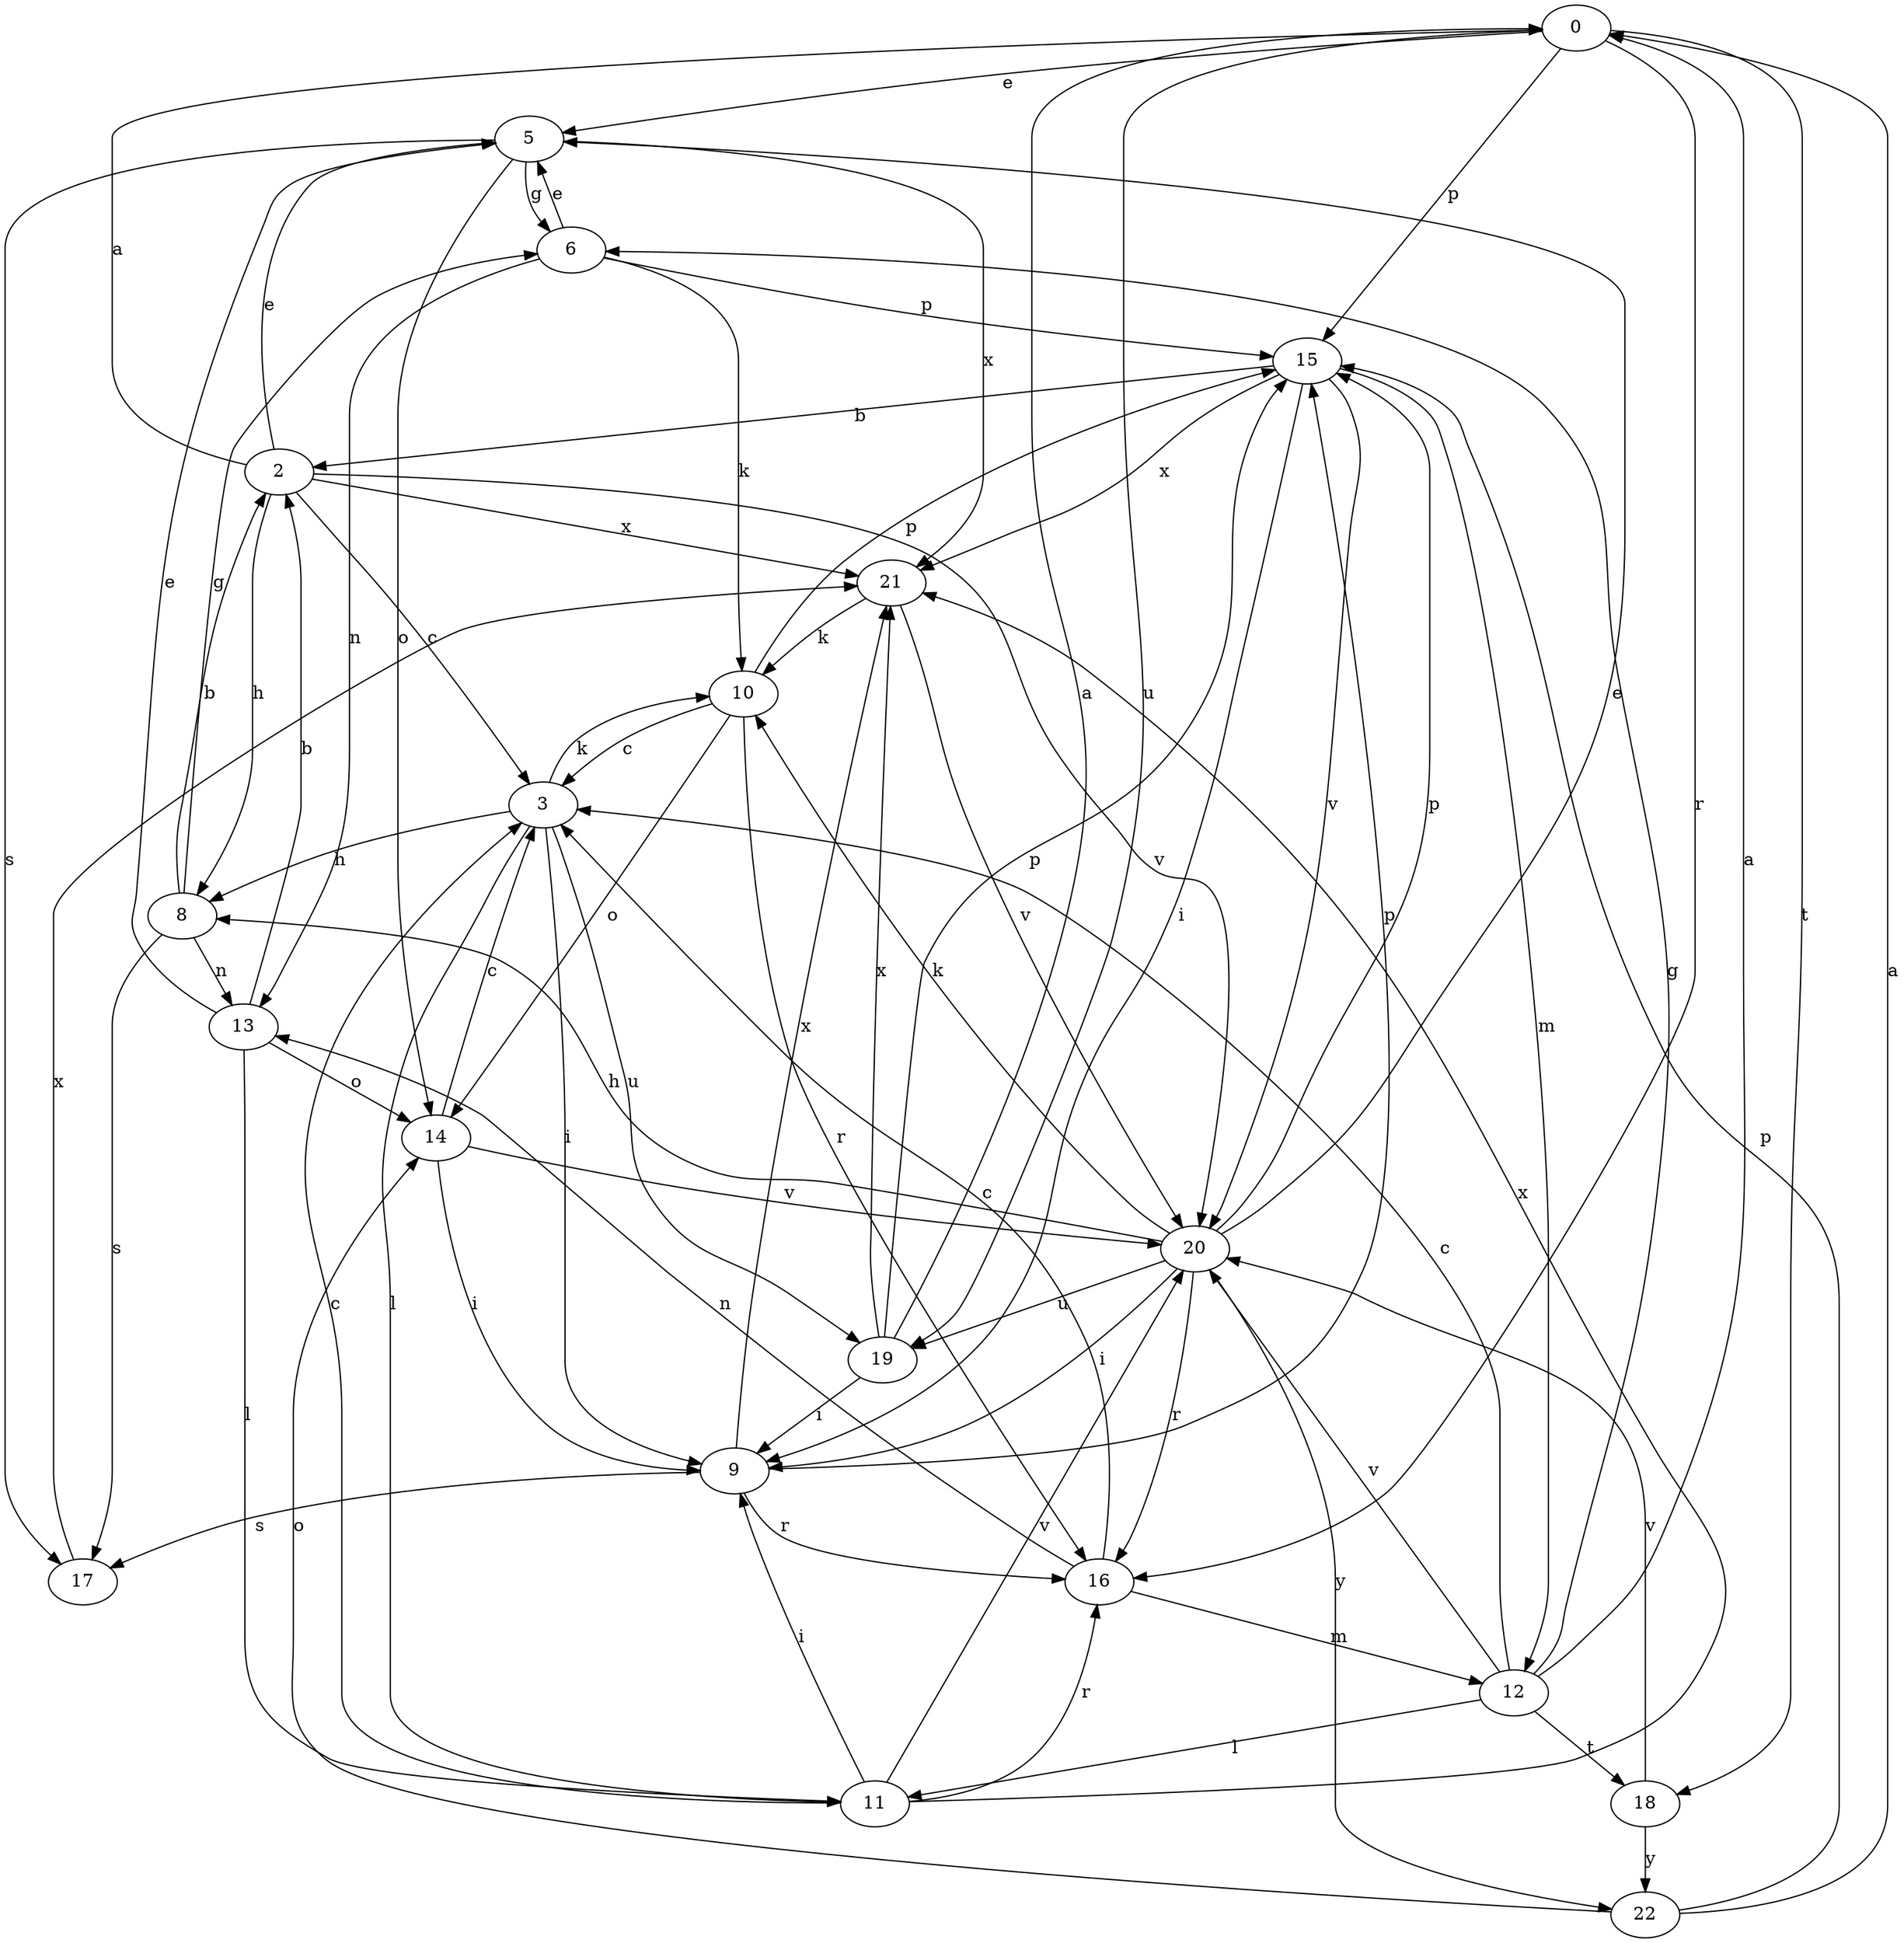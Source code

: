 strict digraph  {
0;
2;
3;
5;
6;
8;
9;
10;
11;
12;
13;
14;
15;
16;
17;
18;
19;
20;
21;
22;
0 -> 5  [label=e];
0 -> 15  [label=p];
0 -> 16  [label=r];
0 -> 18  [label=t];
0 -> 19  [label=u];
2 -> 0  [label=a];
2 -> 3  [label=c];
2 -> 5  [label=e];
2 -> 8  [label=h];
2 -> 20  [label=v];
2 -> 21  [label=x];
3 -> 8  [label=h];
3 -> 9  [label=i];
3 -> 10  [label=k];
3 -> 11  [label=l];
3 -> 19  [label=u];
5 -> 6  [label=g];
5 -> 14  [label=o];
5 -> 17  [label=s];
5 -> 21  [label=x];
6 -> 5  [label=e];
6 -> 10  [label=k];
6 -> 13  [label=n];
6 -> 15  [label=p];
8 -> 2  [label=b];
8 -> 6  [label=g];
8 -> 13  [label=n];
8 -> 17  [label=s];
9 -> 15  [label=p];
9 -> 16  [label=r];
9 -> 17  [label=s];
9 -> 21  [label=x];
10 -> 3  [label=c];
10 -> 14  [label=o];
10 -> 15  [label=p];
10 -> 16  [label=r];
11 -> 3  [label=c];
11 -> 9  [label=i];
11 -> 16  [label=r];
11 -> 20  [label=v];
11 -> 21  [label=x];
12 -> 0  [label=a];
12 -> 3  [label=c];
12 -> 6  [label=g];
12 -> 11  [label=l];
12 -> 18  [label=t];
12 -> 20  [label=v];
13 -> 2  [label=b];
13 -> 5  [label=e];
13 -> 11  [label=l];
13 -> 14  [label=o];
14 -> 3  [label=c];
14 -> 9  [label=i];
14 -> 20  [label=v];
15 -> 2  [label=b];
15 -> 9  [label=i];
15 -> 12  [label=m];
15 -> 20  [label=v];
15 -> 21  [label=x];
16 -> 3  [label=c];
16 -> 12  [label=m];
16 -> 13  [label=n];
17 -> 21  [label=x];
18 -> 20  [label=v];
18 -> 22  [label=y];
19 -> 0  [label=a];
19 -> 9  [label=i];
19 -> 15  [label=p];
19 -> 21  [label=x];
20 -> 5  [label=e];
20 -> 8  [label=h];
20 -> 9  [label=i];
20 -> 10  [label=k];
20 -> 15  [label=p];
20 -> 16  [label=r];
20 -> 19  [label=u];
20 -> 22  [label=y];
21 -> 10  [label=k];
21 -> 20  [label=v];
22 -> 0  [label=a];
22 -> 14  [label=o];
22 -> 15  [label=p];
}
